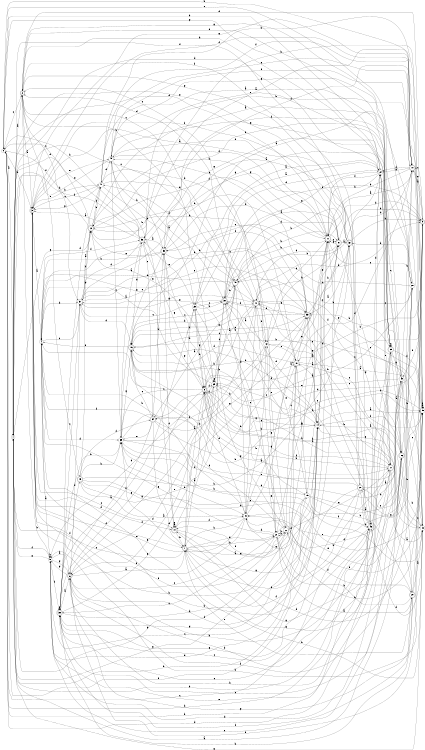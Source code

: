 digraph n40_8 {
__start0 [label="" shape="none"];

rankdir=LR;
size="8,5";

s0 [style="filled", color="black", fillcolor="white" shape="circle", label="0"];
s1 [style="filled", color="black", fillcolor="white" shape="circle", label="1"];
s2 [style="rounded,filled", color="black", fillcolor="white" shape="doublecircle", label="2"];
s3 [style="rounded,filled", color="black", fillcolor="white" shape="doublecircle", label="3"];
s4 [style="filled", color="black", fillcolor="white" shape="circle", label="4"];
s5 [style="filled", color="black", fillcolor="white" shape="circle", label="5"];
s6 [style="rounded,filled", color="black", fillcolor="white" shape="doublecircle", label="6"];
s7 [style="rounded,filled", color="black", fillcolor="white" shape="doublecircle", label="7"];
s8 [style="rounded,filled", color="black", fillcolor="white" shape="doublecircle", label="8"];
s9 [style="rounded,filled", color="black", fillcolor="white" shape="doublecircle", label="9"];
s10 [style="rounded,filled", color="black", fillcolor="white" shape="doublecircle", label="10"];
s11 [style="rounded,filled", color="black", fillcolor="white" shape="doublecircle", label="11"];
s12 [style="rounded,filled", color="black", fillcolor="white" shape="doublecircle", label="12"];
s13 [style="filled", color="black", fillcolor="white" shape="circle", label="13"];
s14 [style="filled", color="black", fillcolor="white" shape="circle", label="14"];
s15 [style="filled", color="black", fillcolor="white" shape="circle", label="15"];
s16 [style="rounded,filled", color="black", fillcolor="white" shape="doublecircle", label="16"];
s17 [style="rounded,filled", color="black", fillcolor="white" shape="doublecircle", label="17"];
s18 [style="rounded,filled", color="black", fillcolor="white" shape="doublecircle", label="18"];
s19 [style="filled", color="black", fillcolor="white" shape="circle", label="19"];
s20 [style="rounded,filled", color="black", fillcolor="white" shape="doublecircle", label="20"];
s21 [style="filled", color="black", fillcolor="white" shape="circle", label="21"];
s22 [style="filled", color="black", fillcolor="white" shape="circle", label="22"];
s23 [style="filled", color="black", fillcolor="white" shape="circle", label="23"];
s24 [style="filled", color="black", fillcolor="white" shape="circle", label="24"];
s25 [style="rounded,filled", color="black", fillcolor="white" shape="doublecircle", label="25"];
s26 [style="rounded,filled", color="black", fillcolor="white" shape="doublecircle", label="26"];
s27 [style="rounded,filled", color="black", fillcolor="white" shape="doublecircle", label="27"];
s28 [style="filled", color="black", fillcolor="white" shape="circle", label="28"];
s29 [style="filled", color="black", fillcolor="white" shape="circle", label="29"];
s30 [style="rounded,filled", color="black", fillcolor="white" shape="doublecircle", label="30"];
s31 [style="rounded,filled", color="black", fillcolor="white" shape="doublecircle", label="31"];
s32 [style="rounded,filled", color="black", fillcolor="white" shape="doublecircle", label="32"];
s33 [style="rounded,filled", color="black", fillcolor="white" shape="doublecircle", label="33"];
s34 [style="rounded,filled", color="black", fillcolor="white" shape="doublecircle", label="34"];
s35 [style="rounded,filled", color="black", fillcolor="white" shape="doublecircle", label="35"];
s36 [style="rounded,filled", color="black", fillcolor="white" shape="doublecircle", label="36"];
s37 [style="filled", color="black", fillcolor="white" shape="circle", label="37"];
s38 [style="rounded,filled", color="black", fillcolor="white" shape="doublecircle", label="38"];
s39 [style="filled", color="black", fillcolor="white" shape="circle", label="39"];
s40 [style="filled", color="black", fillcolor="white" shape="circle", label="40"];
s41 [style="rounded,filled", color="black", fillcolor="white" shape="doublecircle", label="41"];
s42 [style="filled", color="black", fillcolor="white" shape="circle", label="42"];
s43 [style="filled", color="black", fillcolor="white" shape="circle", label="43"];
s44 [style="rounded,filled", color="black", fillcolor="white" shape="doublecircle", label="44"];
s45 [style="filled", color="black", fillcolor="white" shape="circle", label="45"];
s46 [style="filled", color="black", fillcolor="white" shape="circle", label="46"];
s47 [style="filled", color="black", fillcolor="white" shape="circle", label="47"];
s48 [style="rounded,filled", color="black", fillcolor="white" shape="doublecircle", label="48"];
s49 [style="rounded,filled", color="black", fillcolor="white" shape="doublecircle", label="49"];
s0 -> s1 [label="a"];
s0 -> s3 [label="b"];
s0 -> s2 [label="c"];
s0 -> s25 [label="d"];
s0 -> s28 [label="e"];
s0 -> s14 [label="f"];
s0 -> s24 [label="g"];
s0 -> s46 [label="h"];
s1 -> s2 [label="a"];
s1 -> s46 [label="b"];
s1 -> s48 [label="c"];
s1 -> s11 [label="d"];
s1 -> s12 [label="e"];
s1 -> s5 [label="f"];
s1 -> s22 [label="g"];
s1 -> s14 [label="h"];
s2 -> s3 [label="a"];
s2 -> s29 [label="b"];
s2 -> s48 [label="c"];
s2 -> s37 [label="d"];
s2 -> s49 [label="e"];
s2 -> s46 [label="f"];
s2 -> s28 [label="g"];
s2 -> s24 [label="h"];
s3 -> s4 [label="a"];
s3 -> s19 [label="b"];
s3 -> s44 [label="c"];
s3 -> s44 [label="d"];
s3 -> s45 [label="e"];
s3 -> s7 [label="f"];
s3 -> s10 [label="g"];
s3 -> s47 [label="h"];
s4 -> s5 [label="a"];
s4 -> s37 [label="b"];
s4 -> s37 [label="c"];
s4 -> s39 [label="d"];
s4 -> s20 [label="e"];
s4 -> s36 [label="f"];
s4 -> s25 [label="g"];
s4 -> s41 [label="h"];
s5 -> s6 [label="a"];
s5 -> s2 [label="b"];
s5 -> s26 [label="c"];
s5 -> s14 [label="d"];
s5 -> s1 [label="e"];
s5 -> s38 [label="f"];
s5 -> s6 [label="g"];
s5 -> s5 [label="h"];
s6 -> s7 [label="a"];
s6 -> s24 [label="b"];
s6 -> s21 [label="c"];
s6 -> s37 [label="d"];
s6 -> s15 [label="e"];
s6 -> s31 [label="f"];
s6 -> s5 [label="g"];
s6 -> s25 [label="h"];
s7 -> s8 [label="a"];
s7 -> s13 [label="b"];
s7 -> s1 [label="c"];
s7 -> s39 [label="d"];
s7 -> s21 [label="e"];
s7 -> s23 [label="f"];
s7 -> s11 [label="g"];
s7 -> s21 [label="h"];
s8 -> s9 [label="a"];
s8 -> s13 [label="b"];
s8 -> s39 [label="c"];
s8 -> s7 [label="d"];
s8 -> s14 [label="e"];
s8 -> s29 [label="f"];
s8 -> s38 [label="g"];
s8 -> s15 [label="h"];
s9 -> s10 [label="a"];
s9 -> s18 [label="b"];
s9 -> s10 [label="c"];
s9 -> s29 [label="d"];
s9 -> s30 [label="e"];
s9 -> s43 [label="f"];
s9 -> s27 [label="g"];
s9 -> s5 [label="h"];
s10 -> s11 [label="a"];
s10 -> s11 [label="b"];
s10 -> s38 [label="c"];
s10 -> s24 [label="d"];
s10 -> s9 [label="e"];
s10 -> s3 [label="f"];
s10 -> s24 [label="g"];
s10 -> s0 [label="h"];
s11 -> s3 [label="a"];
s11 -> s12 [label="b"];
s11 -> s31 [label="c"];
s11 -> s9 [label="d"];
s11 -> s14 [label="e"];
s11 -> s12 [label="f"];
s11 -> s21 [label="g"];
s11 -> s48 [label="h"];
s12 -> s13 [label="a"];
s12 -> s47 [label="b"];
s12 -> s0 [label="c"];
s12 -> s47 [label="d"];
s12 -> s26 [label="e"];
s12 -> s0 [label="f"];
s12 -> s29 [label="g"];
s12 -> s22 [label="h"];
s13 -> s14 [label="a"];
s13 -> s47 [label="b"];
s13 -> s43 [label="c"];
s13 -> s46 [label="d"];
s13 -> s39 [label="e"];
s13 -> s48 [label="f"];
s13 -> s1 [label="g"];
s13 -> s8 [label="h"];
s14 -> s15 [label="a"];
s14 -> s8 [label="b"];
s14 -> s5 [label="c"];
s14 -> s30 [label="d"];
s14 -> s30 [label="e"];
s14 -> s15 [label="f"];
s14 -> s38 [label="g"];
s14 -> s11 [label="h"];
s15 -> s16 [label="a"];
s15 -> s16 [label="b"];
s15 -> s29 [label="c"];
s15 -> s2 [label="d"];
s15 -> s15 [label="e"];
s15 -> s15 [label="f"];
s15 -> s41 [label="g"];
s15 -> s36 [label="h"];
s16 -> s17 [label="a"];
s16 -> s19 [label="b"];
s16 -> s33 [label="c"];
s16 -> s18 [label="d"];
s16 -> s31 [label="e"];
s16 -> s4 [label="f"];
s16 -> s36 [label="g"];
s16 -> s18 [label="h"];
s17 -> s13 [label="a"];
s17 -> s18 [label="b"];
s17 -> s33 [label="c"];
s17 -> s46 [label="d"];
s17 -> s5 [label="e"];
s17 -> s8 [label="f"];
s17 -> s7 [label="g"];
s17 -> s8 [label="h"];
s18 -> s13 [label="a"];
s18 -> s19 [label="b"];
s18 -> s26 [label="c"];
s18 -> s10 [label="d"];
s18 -> s33 [label="e"];
s18 -> s44 [label="f"];
s18 -> s1 [label="g"];
s18 -> s12 [label="h"];
s19 -> s15 [label="a"];
s19 -> s20 [label="b"];
s19 -> s31 [label="c"];
s19 -> s21 [label="d"];
s19 -> s42 [label="e"];
s19 -> s46 [label="f"];
s19 -> s40 [label="g"];
s19 -> s39 [label="h"];
s20 -> s13 [label="a"];
s20 -> s21 [label="b"];
s20 -> s15 [label="c"];
s20 -> s40 [label="d"];
s20 -> s14 [label="e"];
s20 -> s38 [label="f"];
s20 -> s6 [label="g"];
s20 -> s38 [label="h"];
s21 -> s20 [label="a"];
s21 -> s22 [label="b"];
s21 -> s38 [label="c"];
s21 -> s40 [label="d"];
s21 -> s37 [label="e"];
s21 -> s15 [label="f"];
s21 -> s4 [label="g"];
s21 -> s17 [label="h"];
s22 -> s7 [label="a"];
s22 -> s15 [label="b"];
s22 -> s18 [label="c"];
s22 -> s16 [label="d"];
s22 -> s17 [label="e"];
s22 -> s3 [label="f"];
s22 -> s23 [label="g"];
s22 -> s21 [label="h"];
s23 -> s24 [label="a"];
s23 -> s30 [label="b"];
s23 -> s30 [label="c"];
s23 -> s24 [label="d"];
s23 -> s36 [label="e"];
s23 -> s38 [label="f"];
s23 -> s8 [label="g"];
s23 -> s8 [label="h"];
s24 -> s23 [label="a"];
s24 -> s0 [label="b"];
s24 -> s25 [label="c"];
s24 -> s1 [label="d"];
s24 -> s17 [label="e"];
s24 -> s11 [label="f"];
s24 -> s30 [label="g"];
s24 -> s11 [label="h"];
s25 -> s26 [label="a"];
s25 -> s33 [label="b"];
s25 -> s25 [label="c"];
s25 -> s46 [label="d"];
s25 -> s45 [label="e"];
s25 -> s15 [label="f"];
s25 -> s43 [label="g"];
s25 -> s3 [label="h"];
s26 -> s1 [label="a"];
s26 -> s13 [label="b"];
s26 -> s27 [label="c"];
s26 -> s5 [label="d"];
s26 -> s40 [label="e"];
s26 -> s36 [label="f"];
s26 -> s11 [label="g"];
s26 -> s28 [label="h"];
s27 -> s28 [label="a"];
s27 -> s16 [label="b"];
s27 -> s0 [label="c"];
s27 -> s46 [label="d"];
s27 -> s45 [label="e"];
s27 -> s7 [label="f"];
s27 -> s38 [label="g"];
s27 -> s4 [label="h"];
s28 -> s29 [label="a"];
s28 -> s32 [label="b"];
s28 -> s11 [label="c"];
s28 -> s48 [label="d"];
s28 -> s40 [label="e"];
s28 -> s6 [label="f"];
s28 -> s45 [label="g"];
s28 -> s41 [label="h"];
s29 -> s4 [label="a"];
s29 -> s17 [label="b"];
s29 -> s30 [label="c"];
s29 -> s5 [label="d"];
s29 -> s29 [label="e"];
s29 -> s6 [label="f"];
s29 -> s6 [label="g"];
s29 -> s35 [label="h"];
s30 -> s31 [label="a"];
s30 -> s48 [label="b"];
s30 -> s37 [label="c"];
s30 -> s31 [label="d"];
s30 -> s6 [label="e"];
s30 -> s41 [label="f"];
s30 -> s22 [label="g"];
s30 -> s31 [label="h"];
s31 -> s32 [label="a"];
s31 -> s9 [label="b"];
s31 -> s26 [label="c"];
s31 -> s41 [label="d"];
s31 -> s11 [label="e"];
s31 -> s3 [label="f"];
s31 -> s35 [label="g"];
s31 -> s42 [label="h"];
s32 -> s33 [label="a"];
s32 -> s48 [label="b"];
s32 -> s27 [label="c"];
s32 -> s10 [label="d"];
s32 -> s1 [label="e"];
s32 -> s1 [label="f"];
s32 -> s2 [label="g"];
s32 -> s9 [label="h"];
s33 -> s14 [label="a"];
s33 -> s34 [label="b"];
s33 -> s35 [label="c"];
s33 -> s30 [label="d"];
s33 -> s45 [label="e"];
s33 -> s35 [label="f"];
s33 -> s16 [label="g"];
s33 -> s32 [label="h"];
s34 -> s6 [label="a"];
s34 -> s35 [label="b"];
s34 -> s16 [label="c"];
s34 -> s7 [label="d"];
s34 -> s39 [label="e"];
s34 -> s4 [label="f"];
s34 -> s33 [label="g"];
s34 -> s11 [label="h"];
s35 -> s36 [label="a"];
s35 -> s4 [label="b"];
s35 -> s18 [label="c"];
s35 -> s44 [label="d"];
s35 -> s12 [label="e"];
s35 -> s15 [label="f"];
s35 -> s8 [label="g"];
s35 -> s11 [label="h"];
s36 -> s3 [label="a"];
s36 -> s0 [label="b"];
s36 -> s34 [label="c"];
s36 -> s37 [label="d"];
s36 -> s1 [label="e"];
s36 -> s1 [label="f"];
s36 -> s8 [label="g"];
s36 -> s10 [label="h"];
s37 -> s12 [label="a"];
s37 -> s33 [label="b"];
s37 -> s38 [label="c"];
s37 -> s16 [label="d"];
s37 -> s33 [label="e"];
s37 -> s12 [label="f"];
s37 -> s25 [label="g"];
s37 -> s14 [label="h"];
s38 -> s6 [label="a"];
s38 -> s39 [label="b"];
s38 -> s46 [label="c"];
s38 -> s47 [label="d"];
s38 -> s48 [label="e"];
s38 -> s49 [label="f"];
s38 -> s38 [label="g"];
s38 -> s14 [label="h"];
s39 -> s36 [label="a"];
s39 -> s40 [label="b"];
s39 -> s35 [label="c"];
s39 -> s43 [label="d"];
s39 -> s43 [label="e"];
s39 -> s41 [label="f"];
s39 -> s16 [label="g"];
s39 -> s32 [label="h"];
s40 -> s31 [label="a"];
s40 -> s7 [label="b"];
s40 -> s41 [label="c"];
s40 -> s23 [label="d"];
s40 -> s3 [label="e"];
s40 -> s3 [label="f"];
s40 -> s18 [label="g"];
s40 -> s4 [label="h"];
s41 -> s8 [label="a"];
s41 -> s9 [label="b"];
s41 -> s21 [label="c"];
s41 -> s2 [label="d"];
s41 -> s33 [label="e"];
s41 -> s42 [label="f"];
s41 -> s37 [label="g"];
s41 -> s29 [label="h"];
s42 -> s30 [label="a"];
s42 -> s17 [label="b"];
s42 -> s2 [label="c"];
s42 -> s11 [label="d"];
s42 -> s18 [label="e"];
s42 -> s34 [label="f"];
s42 -> s21 [label="g"];
s42 -> s40 [label="h"];
s43 -> s12 [label="a"];
s43 -> s10 [label="b"];
s43 -> s24 [label="c"];
s43 -> s2 [label="d"];
s43 -> s8 [label="e"];
s43 -> s22 [label="f"];
s43 -> s44 [label="g"];
s43 -> s20 [label="h"];
s44 -> s29 [label="a"];
s44 -> s45 [label="b"];
s44 -> s44 [label="c"];
s44 -> s9 [label="d"];
s44 -> s33 [label="e"];
s44 -> s40 [label="f"];
s44 -> s44 [label="g"];
s44 -> s7 [label="h"];
s45 -> s30 [label="a"];
s45 -> s35 [label="b"];
s45 -> s39 [label="c"];
s45 -> s11 [label="d"];
s45 -> s10 [label="e"];
s45 -> s10 [label="f"];
s45 -> s17 [label="g"];
s45 -> s1 [label="h"];
s46 -> s35 [label="a"];
s46 -> s0 [label="b"];
s46 -> s38 [label="c"];
s46 -> s24 [label="d"];
s46 -> s41 [label="e"];
s46 -> s7 [label="f"];
s46 -> s41 [label="g"];
s46 -> s4 [label="h"];
s47 -> s25 [label="a"];
s47 -> s23 [label="b"];
s47 -> s3 [label="c"];
s47 -> s45 [label="d"];
s47 -> s41 [label="e"];
s47 -> s10 [label="f"];
s47 -> s3 [label="g"];
s47 -> s42 [label="h"];
s48 -> s34 [label="a"];
s48 -> s24 [label="b"];
s48 -> s16 [label="c"];
s48 -> s14 [label="d"];
s48 -> s40 [label="e"];
s48 -> s47 [label="f"];
s48 -> s4 [label="g"];
s48 -> s16 [label="h"];
s49 -> s40 [label="a"];
s49 -> s39 [label="b"];
s49 -> s15 [label="c"];
s49 -> s26 [label="d"];
s49 -> s42 [label="e"];
s49 -> s34 [label="f"];
s49 -> s12 [label="g"];
s49 -> s32 [label="h"];

}
